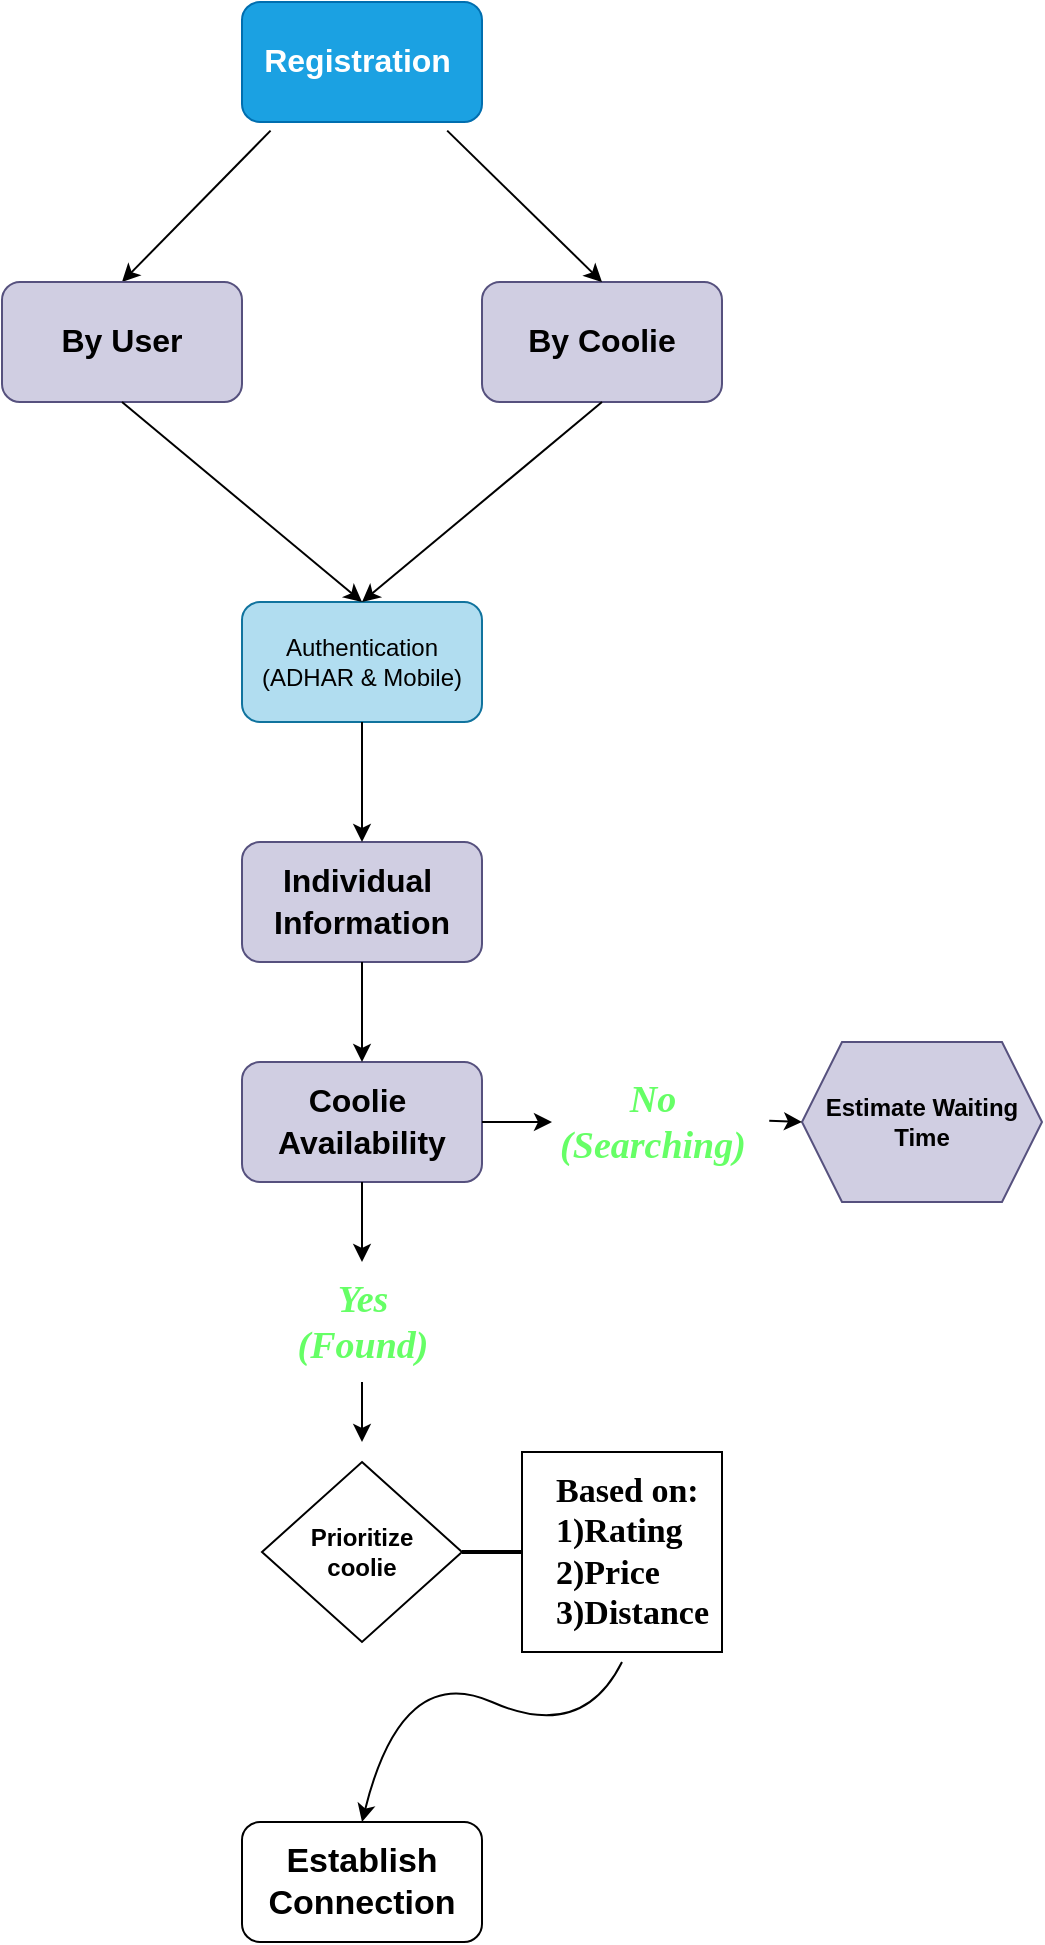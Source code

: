 <mxfile version="24.0.1" type="github">
  <diagram name="Page-1" id="TZuQxoTvf4er6cXwKRMu">
    <mxGraphModel dx="1325" dy="742" grid="1" gridSize="10" guides="1" tooltips="1" connect="1" arrows="1" fold="1" page="1" pageScale="1" pageWidth="827" pageHeight="1169" math="0" shadow="0">
      <root>
        <mxCell id="0" />
        <mxCell id="1" parent="0" />
        <mxCell id="yB8Xj00_zJ9O21iAdRcc-3" value="&lt;div style=&quot;text-align: justify;&quot;&gt;&lt;b style=&quot;font-size: 16px; font-family: Helvetica; background-color: initial;&quot;&gt;Registration&lt;/b&gt;&lt;span style=&quot;font-size: 16px; font-family: Helvetica; background-color: initial;&quot;&gt;&amp;nbsp;&lt;/span&gt;&lt;/div&gt;" style="rounded=1;whiteSpace=wrap;html=1;fillColor=#1ba1e2;strokeColor=#006EAF;fontColor=#ffffff;fontFamily=Lucida Console;fontSize=17;align=center;" parent="1" vertex="1">
          <mxGeometry x="390" y="20" width="120" height="60" as="geometry" />
        </mxCell>
        <mxCell id="yB8Xj00_zJ9O21iAdRcc-4" value="" style="endArrow=classic;html=1;rounded=0;exitX=0.119;exitY=1.072;exitDx=0;exitDy=0;exitPerimeter=0;" parent="1" source="yB8Xj00_zJ9O21iAdRcc-3" edge="1">
          <mxGeometry width="50" height="50" relative="1" as="geometry">
            <mxPoint x="420" y="220" as="sourcePoint" />
            <mxPoint x="330" y="160" as="targetPoint" />
          </mxGeometry>
        </mxCell>
        <mxCell id="yB8Xj00_zJ9O21iAdRcc-5" value="&lt;div style=&quot;text-align: justify;&quot;&gt;&lt;font face=&quot;Helvetica&quot;&gt;&lt;span style=&quot;font-size: 16px;&quot;&gt;&lt;b&gt;By User&lt;/b&gt;&lt;/span&gt;&lt;/font&gt;&lt;/div&gt;" style="rounded=1;whiteSpace=wrap;html=1;fillColor=#d0cee2;strokeColor=#56517e;fontFamily=Lucida Console;fontSize=17;align=center;" parent="1" vertex="1">
          <mxGeometry x="270" y="160" width="120" height="60" as="geometry" />
        </mxCell>
        <mxCell id="yB8Xj00_zJ9O21iAdRcc-6" value="&lt;div style=&quot;text-align: justify;&quot;&gt;&lt;font face=&quot;Helvetica&quot;&gt;&lt;span style=&quot;font-size: 16px;&quot;&gt;&lt;b&gt;By Coolie&lt;/b&gt;&lt;/span&gt;&lt;/font&gt;&lt;/div&gt;" style="rounded=1;whiteSpace=wrap;html=1;fillColor=#d0cee2;strokeColor=#56517e;fontFamily=Lucida Console;fontSize=17;align=center;" parent="1" vertex="1">
          <mxGeometry x="510" y="160" width="120" height="60" as="geometry" />
        </mxCell>
        <mxCell id="yB8Xj00_zJ9O21iAdRcc-7" value="" style="endArrow=classic;html=1;rounded=0;exitX=0.855;exitY=1.072;exitDx=0;exitDy=0;exitPerimeter=0;entryX=0.5;entryY=0;entryDx=0;entryDy=0;" parent="1" source="yB8Xj00_zJ9O21iAdRcc-3" target="yB8Xj00_zJ9O21iAdRcc-6" edge="1">
          <mxGeometry width="50" height="50" relative="1" as="geometry">
            <mxPoint x="414" y="94" as="sourcePoint" />
            <mxPoint x="340" y="170" as="targetPoint" />
          </mxGeometry>
        </mxCell>
        <mxCell id="yB8Xj00_zJ9O21iAdRcc-8" value="Authentication&lt;div&gt;(ADHAR &amp;amp; Mobile)&lt;/div&gt;" style="rounded=1;whiteSpace=wrap;html=1;glass=0;shadow=0;textShadow=0;fillColor=#b1ddf0;strokeColor=#10739e;" parent="1" vertex="1">
          <mxGeometry x="390" y="320" width="120" height="60" as="geometry" />
        </mxCell>
        <mxCell id="yB8Xj00_zJ9O21iAdRcc-9" value="" style="endArrow=classic;html=1;rounded=0;exitX=0.5;exitY=1;exitDx=0;exitDy=0;entryX=0.5;entryY=0;entryDx=0;entryDy=0;" parent="1" source="yB8Xj00_zJ9O21iAdRcc-5" target="yB8Xj00_zJ9O21iAdRcc-8" edge="1">
          <mxGeometry width="50" height="50" relative="1" as="geometry">
            <mxPoint x="414" y="94" as="sourcePoint" />
            <mxPoint x="340" y="170" as="targetPoint" />
          </mxGeometry>
        </mxCell>
        <mxCell id="yB8Xj00_zJ9O21iAdRcc-10" value="" style="endArrow=classic;html=1;rounded=0;exitX=0.5;exitY=1;exitDx=0;exitDy=0;entryX=0.5;entryY=0;entryDx=0;entryDy=0;" parent="1" source="yB8Xj00_zJ9O21iAdRcc-6" target="yB8Xj00_zJ9O21iAdRcc-8" edge="1">
          <mxGeometry width="50" height="50" relative="1" as="geometry">
            <mxPoint x="424" y="104" as="sourcePoint" />
            <mxPoint x="350" y="180" as="targetPoint" />
          </mxGeometry>
        </mxCell>
        <mxCell id="yB8Xj00_zJ9O21iAdRcc-11" value="&lt;div style=&quot;&quot;&gt;&lt;font face=&quot;Helvetica&quot;&gt;&lt;span style=&quot;font-size: 16px;&quot;&gt;&lt;b&gt;Individual&amp;nbsp;&lt;/b&gt;&lt;/span&gt;&lt;/font&gt;&lt;/div&gt;&lt;div style=&quot;&quot;&gt;&lt;font face=&quot;Helvetica&quot;&gt;&lt;span style=&quot;font-size: 16px;&quot;&gt;&lt;b&gt;Information&lt;/b&gt;&lt;/span&gt;&lt;/font&gt;&lt;/div&gt;" style="rounded=1;whiteSpace=wrap;html=1;fillColor=#d0cee2;strokeColor=#56517e;fontFamily=Lucida Console;fontSize=17;align=center;" parent="1" vertex="1">
          <mxGeometry x="390" y="440" width="120" height="60" as="geometry" />
        </mxCell>
        <mxCell id="yB8Xj00_zJ9O21iAdRcc-12" value="" style="endArrow=classic;html=1;rounded=0;exitX=0.5;exitY=1;exitDx=0;exitDy=0;entryX=0.5;entryY=0;entryDx=0;entryDy=0;" parent="1" source="yB8Xj00_zJ9O21iAdRcc-8" target="yB8Xj00_zJ9O21iAdRcc-11" edge="1">
          <mxGeometry width="50" height="50" relative="1" as="geometry">
            <mxPoint x="580" y="230" as="sourcePoint" />
            <mxPoint x="460" y="330" as="targetPoint" />
          </mxGeometry>
        </mxCell>
        <mxCell id="yB8Xj00_zJ9O21iAdRcc-14" value="&lt;div style=&quot;&quot;&gt;&lt;font face=&quot;Helvetica&quot;&gt;&lt;span style=&quot;font-size: 16px;&quot;&gt;&lt;b&gt;Coolie&amp;nbsp;&lt;/b&gt;&lt;/span&gt;&lt;/font&gt;&lt;/div&gt;&lt;div style=&quot;&quot;&gt;&lt;font face=&quot;Helvetica&quot;&gt;&lt;span style=&quot;font-size: 16px;&quot;&gt;&lt;b&gt;Availability&lt;/b&gt;&lt;/span&gt;&lt;/font&gt;&lt;/div&gt;" style="rounded=1;whiteSpace=wrap;html=1;fillColor=#d0cee2;strokeColor=#56517e;fontFamily=Lucida Console;fontSize=17;align=center;" parent="1" vertex="1">
          <mxGeometry x="390" y="550" width="120" height="60" as="geometry" />
        </mxCell>
        <mxCell id="yB8Xj00_zJ9O21iAdRcc-19" value="" style="endArrow=classic;html=1;rounded=0;exitX=0.5;exitY=1;exitDx=0;exitDy=0;" parent="1" source="yB8Xj00_zJ9O21iAdRcc-21" edge="1">
          <mxGeometry width="50" height="50" relative="1" as="geometry">
            <mxPoint x="370" y="590" as="sourcePoint" />
            <mxPoint x="450" y="740" as="targetPoint" />
          </mxGeometry>
        </mxCell>
        <mxCell id="yB8Xj00_zJ9O21iAdRcc-27" value="" style="endArrow=classic;html=1;rounded=0;exitX=0.5;exitY=1;exitDx=0;exitDy=0;" parent="1" source="yB8Xj00_zJ9O21iAdRcc-14" target="yB8Xj00_zJ9O21iAdRcc-21" edge="1">
          <mxGeometry width="50" height="50" relative="1" as="geometry">
            <mxPoint x="450" y="610" as="sourcePoint" />
            <mxPoint x="450" y="680" as="targetPoint" />
          </mxGeometry>
        </mxCell>
        <mxCell id="yB8Xj00_zJ9O21iAdRcc-21" value="&lt;font color=&quot;#66ff66&quot; face=&quot;Verdana&quot; style=&quot;font-size: 19px;&quot;&gt;Yes&lt;/font&gt;&lt;div&gt;&lt;font color=&quot;#66ff66&quot; face=&quot;Verdana&quot; style=&quot;font-size: 19px;&quot;&gt;(Found)&lt;/font&gt;&lt;/div&gt;" style="text;html=1;align=center;verticalAlign=middle;resizable=0;points=[];autosize=1;strokeColor=none;fillColor=none;rotation=0;fontSize=19;labelBackgroundColor=none;labelBorderColor=none;fontStyle=3" parent="1" vertex="1">
          <mxGeometry x="410" y="650" width="80" height="60" as="geometry" />
        </mxCell>
        <mxCell id="yB8Xj00_zJ9O21iAdRcc-29" value="" style="endArrow=classic;html=1;rounded=0;exitX=1;exitY=0.5;exitDx=0;exitDy=0;" parent="1" source="yB8Xj00_zJ9O21iAdRcc-14" edge="1">
          <mxGeometry width="50" height="50" relative="1" as="geometry">
            <mxPoint x="510" y="580" as="sourcePoint" />
            <mxPoint x="545" y="580" as="targetPoint" />
          </mxGeometry>
        </mxCell>
        <mxCell id="yB8Xj00_zJ9O21iAdRcc-31" value="&lt;b&gt;Estimate Waiting&lt;/b&gt;&lt;div&gt;&lt;b&gt;Time&lt;/b&gt;&lt;/div&gt;" style="shape=hexagon;perimeter=hexagonPerimeter2;whiteSpace=wrap;html=1;fixedSize=1;fillColor=#d0cee2;strokeColor=#56517e;" parent="1" vertex="1">
          <mxGeometry x="670" y="540" width="120" height="80" as="geometry" />
        </mxCell>
        <mxCell id="SEB-i1b8NAWerGQpercI-2" value="" style="endArrow=classic;html=1;rounded=0;exitX=0.5;exitY=1;exitDx=0;exitDy=0;entryX=0.5;entryY=0;entryDx=0;entryDy=0;" edge="1" parent="1" source="yB8Xj00_zJ9O21iAdRcc-11" target="yB8Xj00_zJ9O21iAdRcc-14">
          <mxGeometry width="50" height="50" relative="1" as="geometry">
            <mxPoint x="460" y="390" as="sourcePoint" />
            <mxPoint x="460" y="450" as="targetPoint" />
          </mxGeometry>
        </mxCell>
        <mxCell id="SEB-i1b8NAWerGQpercI-4" value="&lt;font face=&quot;Verdana&quot; color=&quot;#66ff66&quot;&gt;No&lt;/font&gt;&lt;br&gt;&lt;div&gt;&lt;font color=&quot;#66ff66&quot; face=&quot;Verdana&quot; style=&quot;font-size: 19px;&quot;&gt;(Searching)&lt;/font&gt;&lt;/div&gt;" style="text;html=1;align=center;verticalAlign=middle;resizable=0;points=[];autosize=1;strokeColor=none;fillColor=none;rotation=0;fontSize=19;labelBackgroundColor=none;labelBorderColor=none;fontStyle=3" vertex="1" parent="1">
          <mxGeometry x="540" y="550" width="110" height="60" as="geometry" />
        </mxCell>
        <mxCell id="SEB-i1b8NAWerGQpercI-5" value="" style="endArrow=classic;html=1;rounded=0;exitX=1.033;exitY=0.49;exitDx=0;exitDy=0;exitPerimeter=0;entryX=0;entryY=0.5;entryDx=0;entryDy=0;" edge="1" parent="1" source="SEB-i1b8NAWerGQpercI-4" target="yB8Xj00_zJ9O21iAdRcc-31">
          <mxGeometry width="50" height="50" relative="1" as="geometry">
            <mxPoint x="580" y="640" as="sourcePoint" />
            <mxPoint x="460" y="750" as="targetPoint" />
          </mxGeometry>
        </mxCell>
        <mxCell id="SEB-i1b8NAWerGQpercI-6" value="&lt;b&gt;Prioritize&lt;/b&gt;&lt;div&gt;&lt;b&gt;coolie&lt;/b&gt;&lt;/div&gt;" style="rhombus;whiteSpace=wrap;html=1;" vertex="1" parent="1">
          <mxGeometry x="400" y="750" width="100" height="90" as="geometry" />
        </mxCell>
        <mxCell id="SEB-i1b8NAWerGQpercI-10" value="" style="whiteSpace=wrap;html=1;aspect=fixed;labelBackgroundColor=none;fontStyle=1" vertex="1" parent="1">
          <mxGeometry x="530" y="745" width="100" height="100" as="geometry" />
        </mxCell>
        <mxCell id="SEB-i1b8NAWerGQpercI-11" value="Based on:&lt;div style=&quot;font-size: 17px;&quot;&gt;1)Rating&lt;/div&gt;&lt;div style=&quot;font-size: 17px;&quot;&gt;2)Price&lt;/div&gt;&lt;div style=&quot;font-size: 17px;&quot;&gt;3)Distance&lt;/div&gt;" style="text;html=1;align=left;verticalAlign=middle;whiteSpace=wrap;rounded=0;fontSize=17;fontFamily=Georgia;fontStyle=1" vertex="1" parent="1">
          <mxGeometry x="545" y="780" width="60" height="30" as="geometry" />
        </mxCell>
        <mxCell id="SEB-i1b8NAWerGQpercI-19" value="" style="line;strokeWidth=2;html=1;" vertex="1" parent="1">
          <mxGeometry x="500" y="790" width="30" height="10" as="geometry" />
        </mxCell>
        <mxCell id="SEB-i1b8NAWerGQpercI-23" value="&lt;b&gt;&lt;font style=&quot;font-size: 17px;&quot;&gt;Establish Connection&lt;/font&gt;&lt;/b&gt;" style="rounded=1;whiteSpace=wrap;html=1;" vertex="1" parent="1">
          <mxGeometry x="390" y="930" width="120" height="60" as="geometry" />
        </mxCell>
        <mxCell id="SEB-i1b8NAWerGQpercI-24" value="" style="curved=1;endArrow=classic;html=1;rounded=0;entryX=0.5;entryY=0;entryDx=0;entryDy=0;" edge="1" parent="1" target="SEB-i1b8NAWerGQpercI-23">
          <mxGeometry width="50" height="50" relative="1" as="geometry">
            <mxPoint x="580" y="850" as="sourcePoint" />
            <mxPoint x="560" y="940" as="targetPoint" />
            <Array as="points">
              <mxPoint x="560" y="890" />
              <mxPoint x="470" y="850" />
            </Array>
          </mxGeometry>
        </mxCell>
      </root>
    </mxGraphModel>
  </diagram>
</mxfile>
